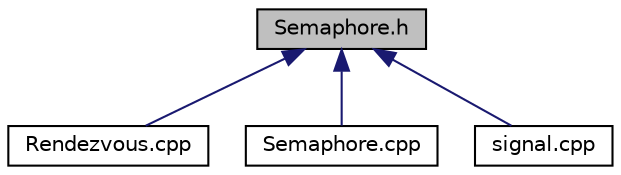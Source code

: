 digraph "Semaphore.h"
{
  edge [fontname="Helvetica",fontsize="10",labelfontname="Helvetica",labelfontsize="10"];
  node [fontname="Helvetica",fontsize="10",shape=record];
  Node1 [label="Semaphore.h",height=0.2,width=0.4,color="black", fillcolor="grey75", style="filled", fontcolor="black"];
  Node1 -> Node2 [dir="back",color="midnightblue",fontsize="10",style="solid",fontname="Helvetica"];
  Node2 [label="Rendezvous.cpp",height=0.2,width=0.4,color="black", fillcolor="white", style="filled",URL="$_rendezvous_8cpp.html"];
  Node1 -> Node3 [dir="back",color="midnightblue",fontsize="10",style="solid",fontname="Helvetica"];
  Node3 [label="Semaphore.cpp",height=0.2,width=0.4,color="black", fillcolor="white", style="filled",URL="$_semaphore_8cpp.html"];
  Node1 -> Node4 [dir="back",color="midnightblue",fontsize="10",style="solid",fontname="Helvetica"];
  Node4 [label="signal.cpp",height=0.2,width=0.4,color="black", fillcolor="white", style="filled",URL="$signal_8cpp.html"];
}
